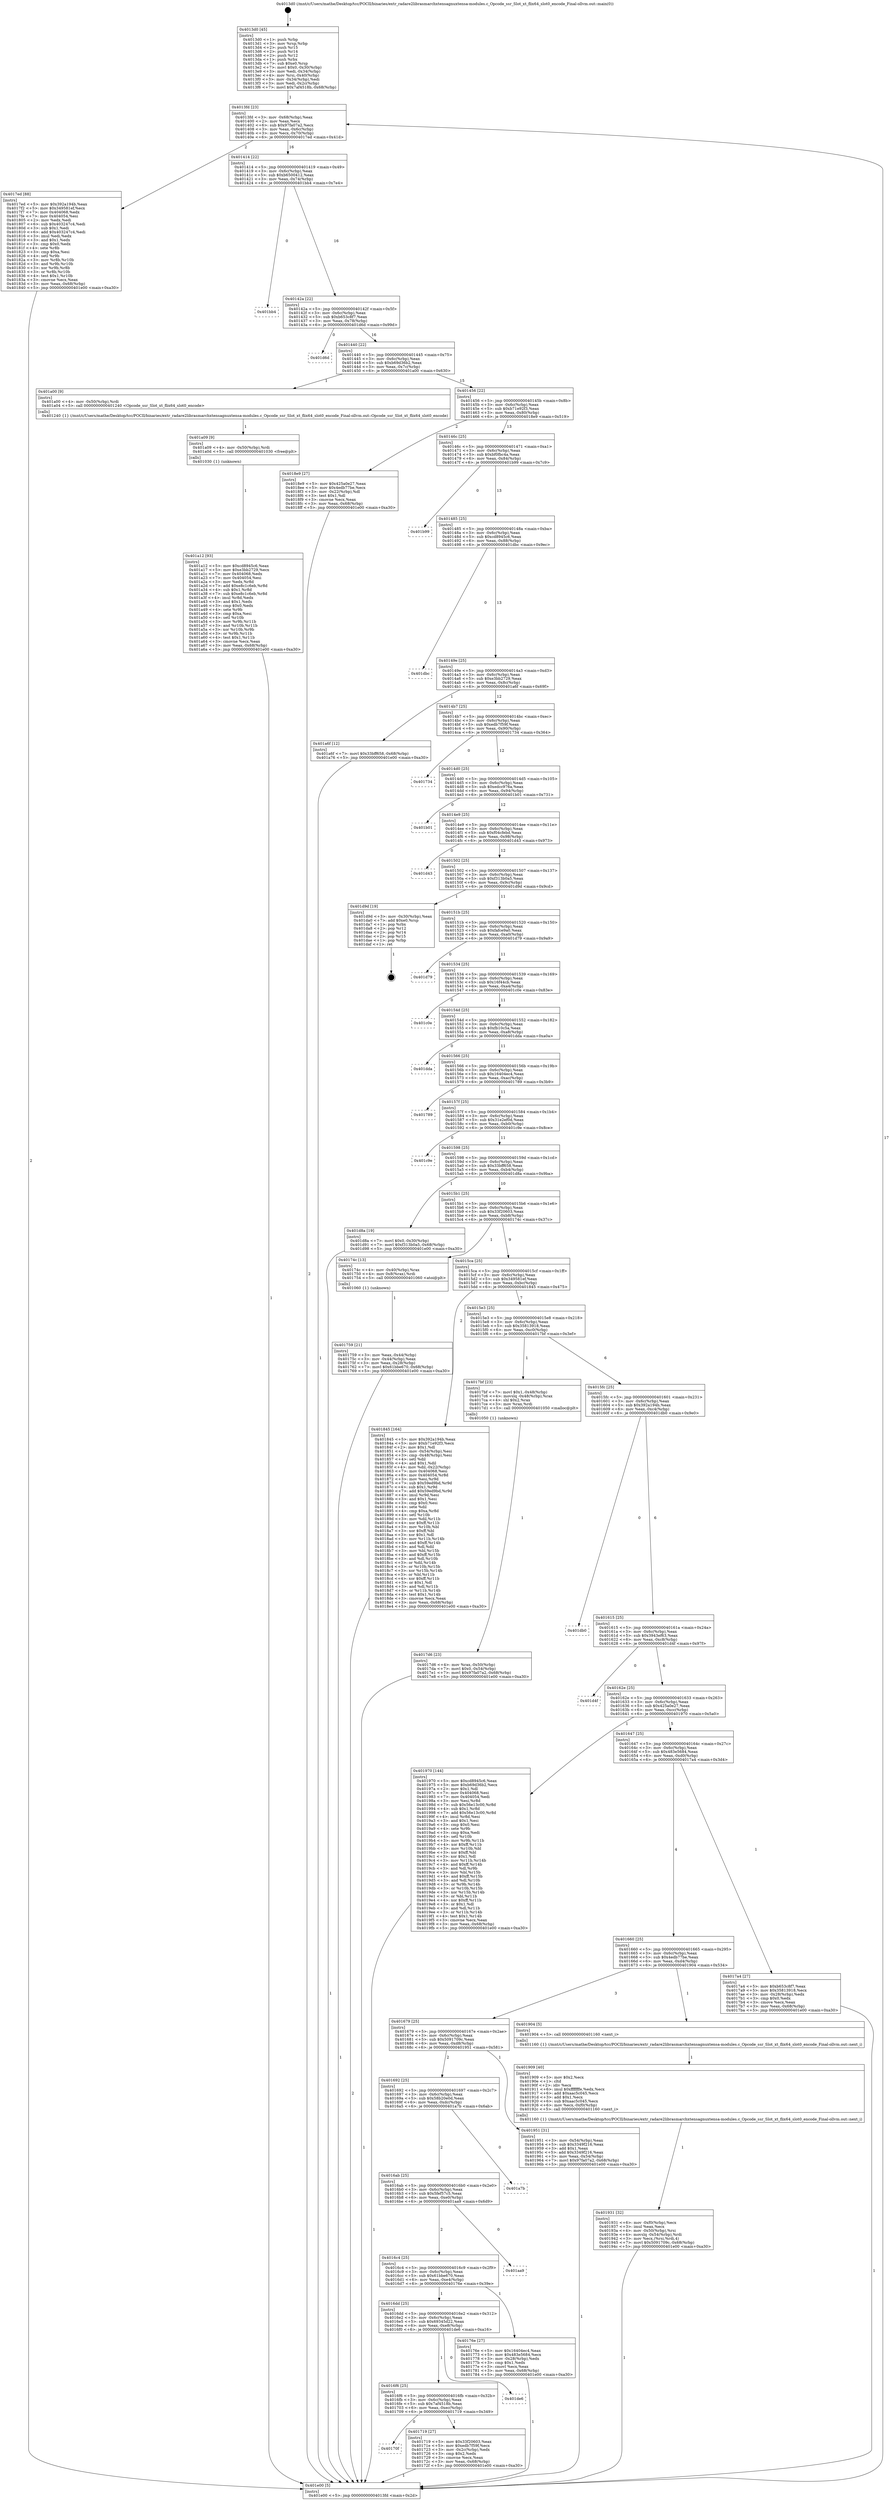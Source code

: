 digraph "0x4013d0" {
  label = "0x4013d0 (/mnt/c/Users/mathe/Desktop/tcc/POCII/binaries/extr_radare2librasmarchxtensagnuxtensa-modules.c_Opcode_ssr_Slot_xt_flix64_slot0_encode_Final-ollvm.out::main(0))"
  labelloc = "t"
  node[shape=record]

  Entry [label="",width=0.3,height=0.3,shape=circle,fillcolor=black,style=filled]
  "0x4013fd" [label="{
     0x4013fd [23]\l
     | [instrs]\l
     &nbsp;&nbsp;0x4013fd \<+3\>: mov -0x68(%rbp),%eax\l
     &nbsp;&nbsp;0x401400 \<+2\>: mov %eax,%ecx\l
     &nbsp;&nbsp;0x401402 \<+6\>: sub $0x97fa07a2,%ecx\l
     &nbsp;&nbsp;0x401408 \<+3\>: mov %eax,-0x6c(%rbp)\l
     &nbsp;&nbsp;0x40140b \<+3\>: mov %ecx,-0x70(%rbp)\l
     &nbsp;&nbsp;0x40140e \<+6\>: je 00000000004017ed \<main+0x41d\>\l
  }"]
  "0x4017ed" [label="{
     0x4017ed [88]\l
     | [instrs]\l
     &nbsp;&nbsp;0x4017ed \<+5\>: mov $0x392a194b,%eax\l
     &nbsp;&nbsp;0x4017f2 \<+5\>: mov $0x349581ef,%ecx\l
     &nbsp;&nbsp;0x4017f7 \<+7\>: mov 0x404068,%edx\l
     &nbsp;&nbsp;0x4017fe \<+7\>: mov 0x404054,%esi\l
     &nbsp;&nbsp;0x401805 \<+2\>: mov %edx,%edi\l
     &nbsp;&nbsp;0x401807 \<+6\>: sub $0x403247c4,%edi\l
     &nbsp;&nbsp;0x40180d \<+3\>: sub $0x1,%edi\l
     &nbsp;&nbsp;0x401810 \<+6\>: add $0x403247c4,%edi\l
     &nbsp;&nbsp;0x401816 \<+3\>: imul %edi,%edx\l
     &nbsp;&nbsp;0x401819 \<+3\>: and $0x1,%edx\l
     &nbsp;&nbsp;0x40181c \<+3\>: cmp $0x0,%edx\l
     &nbsp;&nbsp;0x40181f \<+4\>: sete %r8b\l
     &nbsp;&nbsp;0x401823 \<+3\>: cmp $0xa,%esi\l
     &nbsp;&nbsp;0x401826 \<+4\>: setl %r9b\l
     &nbsp;&nbsp;0x40182a \<+3\>: mov %r8b,%r10b\l
     &nbsp;&nbsp;0x40182d \<+3\>: and %r9b,%r10b\l
     &nbsp;&nbsp;0x401830 \<+3\>: xor %r9b,%r8b\l
     &nbsp;&nbsp;0x401833 \<+3\>: or %r8b,%r10b\l
     &nbsp;&nbsp;0x401836 \<+4\>: test $0x1,%r10b\l
     &nbsp;&nbsp;0x40183a \<+3\>: cmovne %ecx,%eax\l
     &nbsp;&nbsp;0x40183d \<+3\>: mov %eax,-0x68(%rbp)\l
     &nbsp;&nbsp;0x401840 \<+5\>: jmp 0000000000401e00 \<main+0xa30\>\l
  }"]
  "0x401414" [label="{
     0x401414 [22]\l
     | [instrs]\l
     &nbsp;&nbsp;0x401414 \<+5\>: jmp 0000000000401419 \<main+0x49\>\l
     &nbsp;&nbsp;0x401419 \<+3\>: mov -0x6c(%rbp),%eax\l
     &nbsp;&nbsp;0x40141c \<+5\>: sub $0xb6500412,%eax\l
     &nbsp;&nbsp;0x401421 \<+3\>: mov %eax,-0x74(%rbp)\l
     &nbsp;&nbsp;0x401424 \<+6\>: je 0000000000401bb4 \<main+0x7e4\>\l
  }"]
  Exit [label="",width=0.3,height=0.3,shape=circle,fillcolor=black,style=filled,peripheries=2]
  "0x401bb4" [label="{
     0x401bb4\l
  }", style=dashed]
  "0x40142a" [label="{
     0x40142a [22]\l
     | [instrs]\l
     &nbsp;&nbsp;0x40142a \<+5\>: jmp 000000000040142f \<main+0x5f\>\l
     &nbsp;&nbsp;0x40142f \<+3\>: mov -0x6c(%rbp),%eax\l
     &nbsp;&nbsp;0x401432 \<+5\>: sub $0xb653c8f7,%eax\l
     &nbsp;&nbsp;0x401437 \<+3\>: mov %eax,-0x78(%rbp)\l
     &nbsp;&nbsp;0x40143a \<+6\>: je 0000000000401d6d \<main+0x99d\>\l
  }"]
  "0x401a12" [label="{
     0x401a12 [93]\l
     | [instrs]\l
     &nbsp;&nbsp;0x401a12 \<+5\>: mov $0xcd8945c6,%eax\l
     &nbsp;&nbsp;0x401a17 \<+5\>: mov $0xe3bb2729,%ecx\l
     &nbsp;&nbsp;0x401a1c \<+7\>: mov 0x404068,%edx\l
     &nbsp;&nbsp;0x401a23 \<+7\>: mov 0x404054,%esi\l
     &nbsp;&nbsp;0x401a2a \<+3\>: mov %edx,%r8d\l
     &nbsp;&nbsp;0x401a2d \<+7\>: add $0xe8c1c6eb,%r8d\l
     &nbsp;&nbsp;0x401a34 \<+4\>: sub $0x1,%r8d\l
     &nbsp;&nbsp;0x401a38 \<+7\>: sub $0xe8c1c6eb,%r8d\l
     &nbsp;&nbsp;0x401a3f \<+4\>: imul %r8d,%edx\l
     &nbsp;&nbsp;0x401a43 \<+3\>: and $0x1,%edx\l
     &nbsp;&nbsp;0x401a46 \<+3\>: cmp $0x0,%edx\l
     &nbsp;&nbsp;0x401a49 \<+4\>: sete %r9b\l
     &nbsp;&nbsp;0x401a4d \<+3\>: cmp $0xa,%esi\l
     &nbsp;&nbsp;0x401a50 \<+4\>: setl %r10b\l
     &nbsp;&nbsp;0x401a54 \<+3\>: mov %r9b,%r11b\l
     &nbsp;&nbsp;0x401a57 \<+3\>: and %r10b,%r11b\l
     &nbsp;&nbsp;0x401a5a \<+3\>: xor %r10b,%r9b\l
     &nbsp;&nbsp;0x401a5d \<+3\>: or %r9b,%r11b\l
     &nbsp;&nbsp;0x401a60 \<+4\>: test $0x1,%r11b\l
     &nbsp;&nbsp;0x401a64 \<+3\>: cmovne %ecx,%eax\l
     &nbsp;&nbsp;0x401a67 \<+3\>: mov %eax,-0x68(%rbp)\l
     &nbsp;&nbsp;0x401a6a \<+5\>: jmp 0000000000401e00 \<main+0xa30\>\l
  }"]
  "0x401d6d" [label="{
     0x401d6d\l
  }", style=dashed]
  "0x401440" [label="{
     0x401440 [22]\l
     | [instrs]\l
     &nbsp;&nbsp;0x401440 \<+5\>: jmp 0000000000401445 \<main+0x75\>\l
     &nbsp;&nbsp;0x401445 \<+3\>: mov -0x6c(%rbp),%eax\l
     &nbsp;&nbsp;0x401448 \<+5\>: sub $0xb69d36b2,%eax\l
     &nbsp;&nbsp;0x40144d \<+3\>: mov %eax,-0x7c(%rbp)\l
     &nbsp;&nbsp;0x401450 \<+6\>: je 0000000000401a00 \<main+0x630\>\l
  }"]
  "0x401a09" [label="{
     0x401a09 [9]\l
     | [instrs]\l
     &nbsp;&nbsp;0x401a09 \<+4\>: mov -0x50(%rbp),%rdi\l
     &nbsp;&nbsp;0x401a0d \<+5\>: call 0000000000401030 \<free@plt\>\l
     | [calls]\l
     &nbsp;&nbsp;0x401030 \{1\} (unknown)\l
  }"]
  "0x401a00" [label="{
     0x401a00 [9]\l
     | [instrs]\l
     &nbsp;&nbsp;0x401a00 \<+4\>: mov -0x50(%rbp),%rdi\l
     &nbsp;&nbsp;0x401a04 \<+5\>: call 0000000000401240 \<Opcode_ssr_Slot_xt_flix64_slot0_encode\>\l
     | [calls]\l
     &nbsp;&nbsp;0x401240 \{1\} (/mnt/c/Users/mathe/Desktop/tcc/POCII/binaries/extr_radare2librasmarchxtensagnuxtensa-modules.c_Opcode_ssr_Slot_xt_flix64_slot0_encode_Final-ollvm.out::Opcode_ssr_Slot_xt_flix64_slot0_encode)\l
  }"]
  "0x401456" [label="{
     0x401456 [22]\l
     | [instrs]\l
     &nbsp;&nbsp;0x401456 \<+5\>: jmp 000000000040145b \<main+0x8b\>\l
     &nbsp;&nbsp;0x40145b \<+3\>: mov -0x6c(%rbp),%eax\l
     &nbsp;&nbsp;0x40145e \<+5\>: sub $0xb71e92f3,%eax\l
     &nbsp;&nbsp;0x401463 \<+3\>: mov %eax,-0x80(%rbp)\l
     &nbsp;&nbsp;0x401466 \<+6\>: je 00000000004018e9 \<main+0x519\>\l
  }"]
  "0x401931" [label="{
     0x401931 [32]\l
     | [instrs]\l
     &nbsp;&nbsp;0x401931 \<+6\>: mov -0xf0(%rbp),%ecx\l
     &nbsp;&nbsp;0x401937 \<+3\>: imul %eax,%ecx\l
     &nbsp;&nbsp;0x40193a \<+4\>: mov -0x50(%rbp),%rsi\l
     &nbsp;&nbsp;0x40193e \<+4\>: movslq -0x54(%rbp),%rdi\l
     &nbsp;&nbsp;0x401942 \<+3\>: mov %ecx,(%rsi,%rdi,4)\l
     &nbsp;&nbsp;0x401945 \<+7\>: movl $0x5091709c,-0x68(%rbp)\l
     &nbsp;&nbsp;0x40194c \<+5\>: jmp 0000000000401e00 \<main+0xa30\>\l
  }"]
  "0x4018e9" [label="{
     0x4018e9 [27]\l
     | [instrs]\l
     &nbsp;&nbsp;0x4018e9 \<+5\>: mov $0x425a0e27,%eax\l
     &nbsp;&nbsp;0x4018ee \<+5\>: mov $0x4edb77be,%ecx\l
     &nbsp;&nbsp;0x4018f3 \<+3\>: mov -0x22(%rbp),%dl\l
     &nbsp;&nbsp;0x4018f6 \<+3\>: test $0x1,%dl\l
     &nbsp;&nbsp;0x4018f9 \<+3\>: cmovne %ecx,%eax\l
     &nbsp;&nbsp;0x4018fc \<+3\>: mov %eax,-0x68(%rbp)\l
     &nbsp;&nbsp;0x4018ff \<+5\>: jmp 0000000000401e00 \<main+0xa30\>\l
  }"]
  "0x40146c" [label="{
     0x40146c [25]\l
     | [instrs]\l
     &nbsp;&nbsp;0x40146c \<+5\>: jmp 0000000000401471 \<main+0xa1\>\l
     &nbsp;&nbsp;0x401471 \<+3\>: mov -0x6c(%rbp),%eax\l
     &nbsp;&nbsp;0x401474 \<+5\>: sub $0xbf0fbc4a,%eax\l
     &nbsp;&nbsp;0x401479 \<+6\>: mov %eax,-0x84(%rbp)\l
     &nbsp;&nbsp;0x40147f \<+6\>: je 0000000000401b99 \<main+0x7c9\>\l
  }"]
  "0x401909" [label="{
     0x401909 [40]\l
     | [instrs]\l
     &nbsp;&nbsp;0x401909 \<+5\>: mov $0x2,%ecx\l
     &nbsp;&nbsp;0x40190e \<+1\>: cltd\l
     &nbsp;&nbsp;0x40190f \<+2\>: idiv %ecx\l
     &nbsp;&nbsp;0x401911 \<+6\>: imul $0xfffffffe,%edx,%ecx\l
     &nbsp;&nbsp;0x401917 \<+6\>: add $0xaac5c045,%ecx\l
     &nbsp;&nbsp;0x40191d \<+3\>: add $0x1,%ecx\l
     &nbsp;&nbsp;0x401920 \<+6\>: sub $0xaac5c045,%ecx\l
     &nbsp;&nbsp;0x401926 \<+6\>: mov %ecx,-0xf0(%rbp)\l
     &nbsp;&nbsp;0x40192c \<+5\>: call 0000000000401160 \<next_i\>\l
     | [calls]\l
     &nbsp;&nbsp;0x401160 \{1\} (/mnt/c/Users/mathe/Desktop/tcc/POCII/binaries/extr_radare2librasmarchxtensagnuxtensa-modules.c_Opcode_ssr_Slot_xt_flix64_slot0_encode_Final-ollvm.out::next_i)\l
  }"]
  "0x401b99" [label="{
     0x401b99\l
  }", style=dashed]
  "0x401485" [label="{
     0x401485 [25]\l
     | [instrs]\l
     &nbsp;&nbsp;0x401485 \<+5\>: jmp 000000000040148a \<main+0xba\>\l
     &nbsp;&nbsp;0x40148a \<+3\>: mov -0x6c(%rbp),%eax\l
     &nbsp;&nbsp;0x40148d \<+5\>: sub $0xcd8945c6,%eax\l
     &nbsp;&nbsp;0x401492 \<+6\>: mov %eax,-0x88(%rbp)\l
     &nbsp;&nbsp;0x401498 \<+6\>: je 0000000000401dbc \<main+0x9ec\>\l
  }"]
  "0x4017d6" [label="{
     0x4017d6 [23]\l
     | [instrs]\l
     &nbsp;&nbsp;0x4017d6 \<+4\>: mov %rax,-0x50(%rbp)\l
     &nbsp;&nbsp;0x4017da \<+7\>: movl $0x0,-0x54(%rbp)\l
     &nbsp;&nbsp;0x4017e1 \<+7\>: movl $0x97fa07a2,-0x68(%rbp)\l
     &nbsp;&nbsp;0x4017e8 \<+5\>: jmp 0000000000401e00 \<main+0xa30\>\l
  }"]
  "0x401dbc" [label="{
     0x401dbc\l
  }", style=dashed]
  "0x40149e" [label="{
     0x40149e [25]\l
     | [instrs]\l
     &nbsp;&nbsp;0x40149e \<+5\>: jmp 00000000004014a3 \<main+0xd3\>\l
     &nbsp;&nbsp;0x4014a3 \<+3\>: mov -0x6c(%rbp),%eax\l
     &nbsp;&nbsp;0x4014a6 \<+5\>: sub $0xe3bb2729,%eax\l
     &nbsp;&nbsp;0x4014ab \<+6\>: mov %eax,-0x8c(%rbp)\l
     &nbsp;&nbsp;0x4014b1 \<+6\>: je 0000000000401a6f \<main+0x69f\>\l
  }"]
  "0x401759" [label="{
     0x401759 [21]\l
     | [instrs]\l
     &nbsp;&nbsp;0x401759 \<+3\>: mov %eax,-0x44(%rbp)\l
     &nbsp;&nbsp;0x40175c \<+3\>: mov -0x44(%rbp),%eax\l
     &nbsp;&nbsp;0x40175f \<+3\>: mov %eax,-0x28(%rbp)\l
     &nbsp;&nbsp;0x401762 \<+7\>: movl $0x61bbe670,-0x68(%rbp)\l
     &nbsp;&nbsp;0x401769 \<+5\>: jmp 0000000000401e00 \<main+0xa30\>\l
  }"]
  "0x401a6f" [label="{
     0x401a6f [12]\l
     | [instrs]\l
     &nbsp;&nbsp;0x401a6f \<+7\>: movl $0x33bff658,-0x68(%rbp)\l
     &nbsp;&nbsp;0x401a76 \<+5\>: jmp 0000000000401e00 \<main+0xa30\>\l
  }"]
  "0x4014b7" [label="{
     0x4014b7 [25]\l
     | [instrs]\l
     &nbsp;&nbsp;0x4014b7 \<+5\>: jmp 00000000004014bc \<main+0xec\>\l
     &nbsp;&nbsp;0x4014bc \<+3\>: mov -0x6c(%rbp),%eax\l
     &nbsp;&nbsp;0x4014bf \<+5\>: sub $0xedb7f59f,%eax\l
     &nbsp;&nbsp;0x4014c4 \<+6\>: mov %eax,-0x90(%rbp)\l
     &nbsp;&nbsp;0x4014ca \<+6\>: je 0000000000401734 \<main+0x364\>\l
  }"]
  "0x4013d0" [label="{
     0x4013d0 [45]\l
     | [instrs]\l
     &nbsp;&nbsp;0x4013d0 \<+1\>: push %rbp\l
     &nbsp;&nbsp;0x4013d1 \<+3\>: mov %rsp,%rbp\l
     &nbsp;&nbsp;0x4013d4 \<+2\>: push %r15\l
     &nbsp;&nbsp;0x4013d6 \<+2\>: push %r14\l
     &nbsp;&nbsp;0x4013d8 \<+2\>: push %r12\l
     &nbsp;&nbsp;0x4013da \<+1\>: push %rbx\l
     &nbsp;&nbsp;0x4013db \<+7\>: sub $0xe0,%rsp\l
     &nbsp;&nbsp;0x4013e2 \<+7\>: movl $0x0,-0x30(%rbp)\l
     &nbsp;&nbsp;0x4013e9 \<+3\>: mov %edi,-0x34(%rbp)\l
     &nbsp;&nbsp;0x4013ec \<+4\>: mov %rsi,-0x40(%rbp)\l
     &nbsp;&nbsp;0x4013f0 \<+3\>: mov -0x34(%rbp),%edi\l
     &nbsp;&nbsp;0x4013f3 \<+3\>: mov %edi,-0x2c(%rbp)\l
     &nbsp;&nbsp;0x4013f6 \<+7\>: movl $0x7af4518b,-0x68(%rbp)\l
  }"]
  "0x401734" [label="{
     0x401734\l
  }", style=dashed]
  "0x4014d0" [label="{
     0x4014d0 [25]\l
     | [instrs]\l
     &nbsp;&nbsp;0x4014d0 \<+5\>: jmp 00000000004014d5 \<main+0x105\>\l
     &nbsp;&nbsp;0x4014d5 \<+3\>: mov -0x6c(%rbp),%eax\l
     &nbsp;&nbsp;0x4014d8 \<+5\>: sub $0xedcc976a,%eax\l
     &nbsp;&nbsp;0x4014dd \<+6\>: mov %eax,-0x94(%rbp)\l
     &nbsp;&nbsp;0x4014e3 \<+6\>: je 0000000000401b01 \<main+0x731\>\l
  }"]
  "0x401e00" [label="{
     0x401e00 [5]\l
     | [instrs]\l
     &nbsp;&nbsp;0x401e00 \<+5\>: jmp 00000000004013fd \<main+0x2d\>\l
  }"]
  "0x401b01" [label="{
     0x401b01\l
  }", style=dashed]
  "0x4014e9" [label="{
     0x4014e9 [25]\l
     | [instrs]\l
     &nbsp;&nbsp;0x4014e9 \<+5\>: jmp 00000000004014ee \<main+0x11e\>\l
     &nbsp;&nbsp;0x4014ee \<+3\>: mov -0x6c(%rbp),%eax\l
     &nbsp;&nbsp;0x4014f1 \<+5\>: sub $0xf04cfebd,%eax\l
     &nbsp;&nbsp;0x4014f6 \<+6\>: mov %eax,-0x98(%rbp)\l
     &nbsp;&nbsp;0x4014fc \<+6\>: je 0000000000401d43 \<main+0x973\>\l
  }"]
  "0x40170f" [label="{
     0x40170f\l
  }", style=dashed]
  "0x401d43" [label="{
     0x401d43\l
  }", style=dashed]
  "0x401502" [label="{
     0x401502 [25]\l
     | [instrs]\l
     &nbsp;&nbsp;0x401502 \<+5\>: jmp 0000000000401507 \<main+0x137\>\l
     &nbsp;&nbsp;0x401507 \<+3\>: mov -0x6c(%rbp),%eax\l
     &nbsp;&nbsp;0x40150a \<+5\>: sub $0xf313b0a5,%eax\l
     &nbsp;&nbsp;0x40150f \<+6\>: mov %eax,-0x9c(%rbp)\l
     &nbsp;&nbsp;0x401515 \<+6\>: je 0000000000401d9d \<main+0x9cd\>\l
  }"]
  "0x401719" [label="{
     0x401719 [27]\l
     | [instrs]\l
     &nbsp;&nbsp;0x401719 \<+5\>: mov $0x33f20603,%eax\l
     &nbsp;&nbsp;0x40171e \<+5\>: mov $0xedb7f59f,%ecx\l
     &nbsp;&nbsp;0x401723 \<+3\>: mov -0x2c(%rbp),%edx\l
     &nbsp;&nbsp;0x401726 \<+3\>: cmp $0x2,%edx\l
     &nbsp;&nbsp;0x401729 \<+3\>: cmovne %ecx,%eax\l
     &nbsp;&nbsp;0x40172c \<+3\>: mov %eax,-0x68(%rbp)\l
     &nbsp;&nbsp;0x40172f \<+5\>: jmp 0000000000401e00 \<main+0xa30\>\l
  }"]
  "0x401d9d" [label="{
     0x401d9d [19]\l
     | [instrs]\l
     &nbsp;&nbsp;0x401d9d \<+3\>: mov -0x30(%rbp),%eax\l
     &nbsp;&nbsp;0x401da0 \<+7\>: add $0xe0,%rsp\l
     &nbsp;&nbsp;0x401da7 \<+1\>: pop %rbx\l
     &nbsp;&nbsp;0x401da8 \<+2\>: pop %r12\l
     &nbsp;&nbsp;0x401daa \<+2\>: pop %r14\l
     &nbsp;&nbsp;0x401dac \<+2\>: pop %r15\l
     &nbsp;&nbsp;0x401dae \<+1\>: pop %rbp\l
     &nbsp;&nbsp;0x401daf \<+1\>: ret\l
  }"]
  "0x40151b" [label="{
     0x40151b [25]\l
     | [instrs]\l
     &nbsp;&nbsp;0x40151b \<+5\>: jmp 0000000000401520 \<main+0x150\>\l
     &nbsp;&nbsp;0x401520 \<+3\>: mov -0x6c(%rbp),%eax\l
     &nbsp;&nbsp;0x401523 \<+5\>: sub $0xfafce9a0,%eax\l
     &nbsp;&nbsp;0x401528 \<+6\>: mov %eax,-0xa0(%rbp)\l
     &nbsp;&nbsp;0x40152e \<+6\>: je 0000000000401d79 \<main+0x9a9\>\l
  }"]
  "0x4016f6" [label="{
     0x4016f6 [25]\l
     | [instrs]\l
     &nbsp;&nbsp;0x4016f6 \<+5\>: jmp 00000000004016fb \<main+0x32b\>\l
     &nbsp;&nbsp;0x4016fb \<+3\>: mov -0x6c(%rbp),%eax\l
     &nbsp;&nbsp;0x4016fe \<+5\>: sub $0x7af4518b,%eax\l
     &nbsp;&nbsp;0x401703 \<+6\>: mov %eax,-0xec(%rbp)\l
     &nbsp;&nbsp;0x401709 \<+6\>: je 0000000000401719 \<main+0x349\>\l
  }"]
  "0x401d79" [label="{
     0x401d79\l
  }", style=dashed]
  "0x401534" [label="{
     0x401534 [25]\l
     | [instrs]\l
     &nbsp;&nbsp;0x401534 \<+5\>: jmp 0000000000401539 \<main+0x169\>\l
     &nbsp;&nbsp;0x401539 \<+3\>: mov -0x6c(%rbp),%eax\l
     &nbsp;&nbsp;0x40153c \<+5\>: sub $0x16f44cb,%eax\l
     &nbsp;&nbsp;0x401541 \<+6\>: mov %eax,-0xa4(%rbp)\l
     &nbsp;&nbsp;0x401547 \<+6\>: je 0000000000401c0e \<main+0x83e\>\l
  }"]
  "0x401de6" [label="{
     0x401de6\l
  }", style=dashed]
  "0x401c0e" [label="{
     0x401c0e\l
  }", style=dashed]
  "0x40154d" [label="{
     0x40154d [25]\l
     | [instrs]\l
     &nbsp;&nbsp;0x40154d \<+5\>: jmp 0000000000401552 \<main+0x182\>\l
     &nbsp;&nbsp;0x401552 \<+3\>: mov -0x6c(%rbp),%eax\l
     &nbsp;&nbsp;0x401555 \<+5\>: sub $0xfb10c5a,%eax\l
     &nbsp;&nbsp;0x40155a \<+6\>: mov %eax,-0xa8(%rbp)\l
     &nbsp;&nbsp;0x401560 \<+6\>: je 0000000000401dda \<main+0xa0a\>\l
  }"]
  "0x4016dd" [label="{
     0x4016dd [25]\l
     | [instrs]\l
     &nbsp;&nbsp;0x4016dd \<+5\>: jmp 00000000004016e2 \<main+0x312\>\l
     &nbsp;&nbsp;0x4016e2 \<+3\>: mov -0x6c(%rbp),%eax\l
     &nbsp;&nbsp;0x4016e5 \<+5\>: sub $0x69345d22,%eax\l
     &nbsp;&nbsp;0x4016ea \<+6\>: mov %eax,-0xe8(%rbp)\l
     &nbsp;&nbsp;0x4016f0 \<+6\>: je 0000000000401de6 \<main+0xa16\>\l
  }"]
  "0x401dda" [label="{
     0x401dda\l
  }", style=dashed]
  "0x401566" [label="{
     0x401566 [25]\l
     | [instrs]\l
     &nbsp;&nbsp;0x401566 \<+5\>: jmp 000000000040156b \<main+0x19b\>\l
     &nbsp;&nbsp;0x40156b \<+3\>: mov -0x6c(%rbp),%eax\l
     &nbsp;&nbsp;0x40156e \<+5\>: sub $0x16404ec4,%eax\l
     &nbsp;&nbsp;0x401573 \<+6\>: mov %eax,-0xac(%rbp)\l
     &nbsp;&nbsp;0x401579 \<+6\>: je 0000000000401789 \<main+0x3b9\>\l
  }"]
  "0x40176e" [label="{
     0x40176e [27]\l
     | [instrs]\l
     &nbsp;&nbsp;0x40176e \<+5\>: mov $0x16404ec4,%eax\l
     &nbsp;&nbsp;0x401773 \<+5\>: mov $0x483e5684,%ecx\l
     &nbsp;&nbsp;0x401778 \<+3\>: mov -0x28(%rbp),%edx\l
     &nbsp;&nbsp;0x40177b \<+3\>: cmp $0x1,%edx\l
     &nbsp;&nbsp;0x40177e \<+3\>: cmovl %ecx,%eax\l
     &nbsp;&nbsp;0x401781 \<+3\>: mov %eax,-0x68(%rbp)\l
     &nbsp;&nbsp;0x401784 \<+5\>: jmp 0000000000401e00 \<main+0xa30\>\l
  }"]
  "0x401789" [label="{
     0x401789\l
  }", style=dashed]
  "0x40157f" [label="{
     0x40157f [25]\l
     | [instrs]\l
     &nbsp;&nbsp;0x40157f \<+5\>: jmp 0000000000401584 \<main+0x1b4\>\l
     &nbsp;&nbsp;0x401584 \<+3\>: mov -0x6c(%rbp),%eax\l
     &nbsp;&nbsp;0x401587 \<+5\>: sub $0x31e2ef0d,%eax\l
     &nbsp;&nbsp;0x40158c \<+6\>: mov %eax,-0xb0(%rbp)\l
     &nbsp;&nbsp;0x401592 \<+6\>: je 0000000000401c9e \<main+0x8ce\>\l
  }"]
  "0x4016c4" [label="{
     0x4016c4 [25]\l
     | [instrs]\l
     &nbsp;&nbsp;0x4016c4 \<+5\>: jmp 00000000004016c9 \<main+0x2f9\>\l
     &nbsp;&nbsp;0x4016c9 \<+3\>: mov -0x6c(%rbp),%eax\l
     &nbsp;&nbsp;0x4016cc \<+5\>: sub $0x61bbe670,%eax\l
     &nbsp;&nbsp;0x4016d1 \<+6\>: mov %eax,-0xe4(%rbp)\l
     &nbsp;&nbsp;0x4016d7 \<+6\>: je 000000000040176e \<main+0x39e\>\l
  }"]
  "0x401c9e" [label="{
     0x401c9e\l
  }", style=dashed]
  "0x401598" [label="{
     0x401598 [25]\l
     | [instrs]\l
     &nbsp;&nbsp;0x401598 \<+5\>: jmp 000000000040159d \<main+0x1cd\>\l
     &nbsp;&nbsp;0x40159d \<+3\>: mov -0x6c(%rbp),%eax\l
     &nbsp;&nbsp;0x4015a0 \<+5\>: sub $0x33bff658,%eax\l
     &nbsp;&nbsp;0x4015a5 \<+6\>: mov %eax,-0xb4(%rbp)\l
     &nbsp;&nbsp;0x4015ab \<+6\>: je 0000000000401d8a \<main+0x9ba\>\l
  }"]
  "0x401aa9" [label="{
     0x401aa9\l
  }", style=dashed]
  "0x401d8a" [label="{
     0x401d8a [19]\l
     | [instrs]\l
     &nbsp;&nbsp;0x401d8a \<+7\>: movl $0x0,-0x30(%rbp)\l
     &nbsp;&nbsp;0x401d91 \<+7\>: movl $0xf313b0a5,-0x68(%rbp)\l
     &nbsp;&nbsp;0x401d98 \<+5\>: jmp 0000000000401e00 \<main+0xa30\>\l
  }"]
  "0x4015b1" [label="{
     0x4015b1 [25]\l
     | [instrs]\l
     &nbsp;&nbsp;0x4015b1 \<+5\>: jmp 00000000004015b6 \<main+0x1e6\>\l
     &nbsp;&nbsp;0x4015b6 \<+3\>: mov -0x6c(%rbp),%eax\l
     &nbsp;&nbsp;0x4015b9 \<+5\>: sub $0x33f20603,%eax\l
     &nbsp;&nbsp;0x4015be \<+6\>: mov %eax,-0xb8(%rbp)\l
     &nbsp;&nbsp;0x4015c4 \<+6\>: je 000000000040174c \<main+0x37c\>\l
  }"]
  "0x4016ab" [label="{
     0x4016ab [25]\l
     | [instrs]\l
     &nbsp;&nbsp;0x4016ab \<+5\>: jmp 00000000004016b0 \<main+0x2e0\>\l
     &nbsp;&nbsp;0x4016b0 \<+3\>: mov -0x6c(%rbp),%eax\l
     &nbsp;&nbsp;0x4016b3 \<+5\>: sub $0x5fef57c5,%eax\l
     &nbsp;&nbsp;0x4016b8 \<+6\>: mov %eax,-0xe0(%rbp)\l
     &nbsp;&nbsp;0x4016be \<+6\>: je 0000000000401aa9 \<main+0x6d9\>\l
  }"]
  "0x40174c" [label="{
     0x40174c [13]\l
     | [instrs]\l
     &nbsp;&nbsp;0x40174c \<+4\>: mov -0x40(%rbp),%rax\l
     &nbsp;&nbsp;0x401750 \<+4\>: mov 0x8(%rax),%rdi\l
     &nbsp;&nbsp;0x401754 \<+5\>: call 0000000000401060 \<atoi@plt\>\l
     | [calls]\l
     &nbsp;&nbsp;0x401060 \{1\} (unknown)\l
  }"]
  "0x4015ca" [label="{
     0x4015ca [25]\l
     | [instrs]\l
     &nbsp;&nbsp;0x4015ca \<+5\>: jmp 00000000004015cf \<main+0x1ff\>\l
     &nbsp;&nbsp;0x4015cf \<+3\>: mov -0x6c(%rbp),%eax\l
     &nbsp;&nbsp;0x4015d2 \<+5\>: sub $0x349581ef,%eax\l
     &nbsp;&nbsp;0x4015d7 \<+6\>: mov %eax,-0xbc(%rbp)\l
     &nbsp;&nbsp;0x4015dd \<+6\>: je 0000000000401845 \<main+0x475\>\l
  }"]
  "0x401a7b" [label="{
     0x401a7b\l
  }", style=dashed]
  "0x401845" [label="{
     0x401845 [164]\l
     | [instrs]\l
     &nbsp;&nbsp;0x401845 \<+5\>: mov $0x392a194b,%eax\l
     &nbsp;&nbsp;0x40184a \<+5\>: mov $0xb71e92f3,%ecx\l
     &nbsp;&nbsp;0x40184f \<+2\>: mov $0x1,%dl\l
     &nbsp;&nbsp;0x401851 \<+3\>: mov -0x54(%rbp),%esi\l
     &nbsp;&nbsp;0x401854 \<+3\>: cmp -0x48(%rbp),%esi\l
     &nbsp;&nbsp;0x401857 \<+4\>: setl %dil\l
     &nbsp;&nbsp;0x40185b \<+4\>: and $0x1,%dil\l
     &nbsp;&nbsp;0x40185f \<+4\>: mov %dil,-0x22(%rbp)\l
     &nbsp;&nbsp;0x401863 \<+7\>: mov 0x404068,%esi\l
     &nbsp;&nbsp;0x40186a \<+8\>: mov 0x404054,%r8d\l
     &nbsp;&nbsp;0x401872 \<+3\>: mov %esi,%r9d\l
     &nbsp;&nbsp;0x401875 \<+7\>: sub $0x59ed9bd,%r9d\l
     &nbsp;&nbsp;0x40187c \<+4\>: sub $0x1,%r9d\l
     &nbsp;&nbsp;0x401880 \<+7\>: add $0x59ed9bd,%r9d\l
     &nbsp;&nbsp;0x401887 \<+4\>: imul %r9d,%esi\l
     &nbsp;&nbsp;0x40188b \<+3\>: and $0x1,%esi\l
     &nbsp;&nbsp;0x40188e \<+3\>: cmp $0x0,%esi\l
     &nbsp;&nbsp;0x401891 \<+4\>: sete %dil\l
     &nbsp;&nbsp;0x401895 \<+4\>: cmp $0xa,%r8d\l
     &nbsp;&nbsp;0x401899 \<+4\>: setl %r10b\l
     &nbsp;&nbsp;0x40189d \<+3\>: mov %dil,%r11b\l
     &nbsp;&nbsp;0x4018a0 \<+4\>: xor $0xff,%r11b\l
     &nbsp;&nbsp;0x4018a4 \<+3\>: mov %r10b,%bl\l
     &nbsp;&nbsp;0x4018a7 \<+3\>: xor $0xff,%bl\l
     &nbsp;&nbsp;0x4018aa \<+3\>: xor $0x1,%dl\l
     &nbsp;&nbsp;0x4018ad \<+3\>: mov %r11b,%r14b\l
     &nbsp;&nbsp;0x4018b0 \<+4\>: and $0xff,%r14b\l
     &nbsp;&nbsp;0x4018b4 \<+3\>: and %dl,%dil\l
     &nbsp;&nbsp;0x4018b7 \<+3\>: mov %bl,%r15b\l
     &nbsp;&nbsp;0x4018ba \<+4\>: and $0xff,%r15b\l
     &nbsp;&nbsp;0x4018be \<+3\>: and %dl,%r10b\l
     &nbsp;&nbsp;0x4018c1 \<+3\>: or %dil,%r14b\l
     &nbsp;&nbsp;0x4018c4 \<+3\>: or %r10b,%r15b\l
     &nbsp;&nbsp;0x4018c7 \<+3\>: xor %r15b,%r14b\l
     &nbsp;&nbsp;0x4018ca \<+3\>: or %bl,%r11b\l
     &nbsp;&nbsp;0x4018cd \<+4\>: xor $0xff,%r11b\l
     &nbsp;&nbsp;0x4018d1 \<+3\>: or $0x1,%dl\l
     &nbsp;&nbsp;0x4018d4 \<+3\>: and %dl,%r11b\l
     &nbsp;&nbsp;0x4018d7 \<+3\>: or %r11b,%r14b\l
     &nbsp;&nbsp;0x4018da \<+4\>: test $0x1,%r14b\l
     &nbsp;&nbsp;0x4018de \<+3\>: cmovne %ecx,%eax\l
     &nbsp;&nbsp;0x4018e1 \<+3\>: mov %eax,-0x68(%rbp)\l
     &nbsp;&nbsp;0x4018e4 \<+5\>: jmp 0000000000401e00 \<main+0xa30\>\l
  }"]
  "0x4015e3" [label="{
     0x4015e3 [25]\l
     | [instrs]\l
     &nbsp;&nbsp;0x4015e3 \<+5\>: jmp 00000000004015e8 \<main+0x218\>\l
     &nbsp;&nbsp;0x4015e8 \<+3\>: mov -0x6c(%rbp),%eax\l
     &nbsp;&nbsp;0x4015eb \<+5\>: sub $0x35813918,%eax\l
     &nbsp;&nbsp;0x4015f0 \<+6\>: mov %eax,-0xc0(%rbp)\l
     &nbsp;&nbsp;0x4015f6 \<+6\>: je 00000000004017bf \<main+0x3ef\>\l
  }"]
  "0x401692" [label="{
     0x401692 [25]\l
     | [instrs]\l
     &nbsp;&nbsp;0x401692 \<+5\>: jmp 0000000000401697 \<main+0x2c7\>\l
     &nbsp;&nbsp;0x401697 \<+3\>: mov -0x6c(%rbp),%eax\l
     &nbsp;&nbsp;0x40169a \<+5\>: sub $0x58b20e0d,%eax\l
     &nbsp;&nbsp;0x40169f \<+6\>: mov %eax,-0xdc(%rbp)\l
     &nbsp;&nbsp;0x4016a5 \<+6\>: je 0000000000401a7b \<main+0x6ab\>\l
  }"]
  "0x4017bf" [label="{
     0x4017bf [23]\l
     | [instrs]\l
     &nbsp;&nbsp;0x4017bf \<+7\>: movl $0x1,-0x48(%rbp)\l
     &nbsp;&nbsp;0x4017c6 \<+4\>: movslq -0x48(%rbp),%rax\l
     &nbsp;&nbsp;0x4017ca \<+4\>: shl $0x2,%rax\l
     &nbsp;&nbsp;0x4017ce \<+3\>: mov %rax,%rdi\l
     &nbsp;&nbsp;0x4017d1 \<+5\>: call 0000000000401050 \<malloc@plt\>\l
     | [calls]\l
     &nbsp;&nbsp;0x401050 \{1\} (unknown)\l
  }"]
  "0x4015fc" [label="{
     0x4015fc [25]\l
     | [instrs]\l
     &nbsp;&nbsp;0x4015fc \<+5\>: jmp 0000000000401601 \<main+0x231\>\l
     &nbsp;&nbsp;0x401601 \<+3\>: mov -0x6c(%rbp),%eax\l
     &nbsp;&nbsp;0x401604 \<+5\>: sub $0x392a194b,%eax\l
     &nbsp;&nbsp;0x401609 \<+6\>: mov %eax,-0xc4(%rbp)\l
     &nbsp;&nbsp;0x40160f \<+6\>: je 0000000000401db0 \<main+0x9e0\>\l
  }"]
  "0x401951" [label="{
     0x401951 [31]\l
     | [instrs]\l
     &nbsp;&nbsp;0x401951 \<+3\>: mov -0x54(%rbp),%eax\l
     &nbsp;&nbsp;0x401954 \<+5\>: sub $0x3349f216,%eax\l
     &nbsp;&nbsp;0x401959 \<+3\>: add $0x1,%eax\l
     &nbsp;&nbsp;0x40195c \<+5\>: add $0x3349f216,%eax\l
     &nbsp;&nbsp;0x401961 \<+3\>: mov %eax,-0x54(%rbp)\l
     &nbsp;&nbsp;0x401964 \<+7\>: movl $0x97fa07a2,-0x68(%rbp)\l
     &nbsp;&nbsp;0x40196b \<+5\>: jmp 0000000000401e00 \<main+0xa30\>\l
  }"]
  "0x401db0" [label="{
     0x401db0\l
  }", style=dashed]
  "0x401615" [label="{
     0x401615 [25]\l
     | [instrs]\l
     &nbsp;&nbsp;0x401615 \<+5\>: jmp 000000000040161a \<main+0x24a\>\l
     &nbsp;&nbsp;0x40161a \<+3\>: mov -0x6c(%rbp),%eax\l
     &nbsp;&nbsp;0x40161d \<+5\>: sub $0x3943ef63,%eax\l
     &nbsp;&nbsp;0x401622 \<+6\>: mov %eax,-0xc8(%rbp)\l
     &nbsp;&nbsp;0x401628 \<+6\>: je 0000000000401d4f \<main+0x97f\>\l
  }"]
  "0x401679" [label="{
     0x401679 [25]\l
     | [instrs]\l
     &nbsp;&nbsp;0x401679 \<+5\>: jmp 000000000040167e \<main+0x2ae\>\l
     &nbsp;&nbsp;0x40167e \<+3\>: mov -0x6c(%rbp),%eax\l
     &nbsp;&nbsp;0x401681 \<+5\>: sub $0x5091709c,%eax\l
     &nbsp;&nbsp;0x401686 \<+6\>: mov %eax,-0xd8(%rbp)\l
     &nbsp;&nbsp;0x40168c \<+6\>: je 0000000000401951 \<main+0x581\>\l
  }"]
  "0x401d4f" [label="{
     0x401d4f\l
  }", style=dashed]
  "0x40162e" [label="{
     0x40162e [25]\l
     | [instrs]\l
     &nbsp;&nbsp;0x40162e \<+5\>: jmp 0000000000401633 \<main+0x263\>\l
     &nbsp;&nbsp;0x401633 \<+3\>: mov -0x6c(%rbp),%eax\l
     &nbsp;&nbsp;0x401636 \<+5\>: sub $0x425a0e27,%eax\l
     &nbsp;&nbsp;0x40163b \<+6\>: mov %eax,-0xcc(%rbp)\l
     &nbsp;&nbsp;0x401641 \<+6\>: je 0000000000401970 \<main+0x5a0\>\l
  }"]
  "0x401904" [label="{
     0x401904 [5]\l
     | [instrs]\l
     &nbsp;&nbsp;0x401904 \<+5\>: call 0000000000401160 \<next_i\>\l
     | [calls]\l
     &nbsp;&nbsp;0x401160 \{1\} (/mnt/c/Users/mathe/Desktop/tcc/POCII/binaries/extr_radare2librasmarchxtensagnuxtensa-modules.c_Opcode_ssr_Slot_xt_flix64_slot0_encode_Final-ollvm.out::next_i)\l
  }"]
  "0x401970" [label="{
     0x401970 [144]\l
     | [instrs]\l
     &nbsp;&nbsp;0x401970 \<+5\>: mov $0xcd8945c6,%eax\l
     &nbsp;&nbsp;0x401975 \<+5\>: mov $0xb69d36b2,%ecx\l
     &nbsp;&nbsp;0x40197a \<+2\>: mov $0x1,%dl\l
     &nbsp;&nbsp;0x40197c \<+7\>: mov 0x404068,%esi\l
     &nbsp;&nbsp;0x401983 \<+7\>: mov 0x404054,%edi\l
     &nbsp;&nbsp;0x40198a \<+3\>: mov %esi,%r8d\l
     &nbsp;&nbsp;0x40198d \<+7\>: sub $0x56e13c00,%r8d\l
     &nbsp;&nbsp;0x401994 \<+4\>: sub $0x1,%r8d\l
     &nbsp;&nbsp;0x401998 \<+7\>: add $0x56e13c00,%r8d\l
     &nbsp;&nbsp;0x40199f \<+4\>: imul %r8d,%esi\l
     &nbsp;&nbsp;0x4019a3 \<+3\>: and $0x1,%esi\l
     &nbsp;&nbsp;0x4019a6 \<+3\>: cmp $0x0,%esi\l
     &nbsp;&nbsp;0x4019a9 \<+4\>: sete %r9b\l
     &nbsp;&nbsp;0x4019ad \<+3\>: cmp $0xa,%edi\l
     &nbsp;&nbsp;0x4019b0 \<+4\>: setl %r10b\l
     &nbsp;&nbsp;0x4019b4 \<+3\>: mov %r9b,%r11b\l
     &nbsp;&nbsp;0x4019b7 \<+4\>: xor $0xff,%r11b\l
     &nbsp;&nbsp;0x4019bb \<+3\>: mov %r10b,%bl\l
     &nbsp;&nbsp;0x4019be \<+3\>: xor $0xff,%bl\l
     &nbsp;&nbsp;0x4019c1 \<+3\>: xor $0x1,%dl\l
     &nbsp;&nbsp;0x4019c4 \<+3\>: mov %r11b,%r14b\l
     &nbsp;&nbsp;0x4019c7 \<+4\>: and $0xff,%r14b\l
     &nbsp;&nbsp;0x4019cb \<+3\>: and %dl,%r9b\l
     &nbsp;&nbsp;0x4019ce \<+3\>: mov %bl,%r15b\l
     &nbsp;&nbsp;0x4019d1 \<+4\>: and $0xff,%r15b\l
     &nbsp;&nbsp;0x4019d5 \<+3\>: and %dl,%r10b\l
     &nbsp;&nbsp;0x4019d8 \<+3\>: or %r9b,%r14b\l
     &nbsp;&nbsp;0x4019db \<+3\>: or %r10b,%r15b\l
     &nbsp;&nbsp;0x4019de \<+3\>: xor %r15b,%r14b\l
     &nbsp;&nbsp;0x4019e1 \<+3\>: or %bl,%r11b\l
     &nbsp;&nbsp;0x4019e4 \<+4\>: xor $0xff,%r11b\l
     &nbsp;&nbsp;0x4019e8 \<+3\>: or $0x1,%dl\l
     &nbsp;&nbsp;0x4019eb \<+3\>: and %dl,%r11b\l
     &nbsp;&nbsp;0x4019ee \<+3\>: or %r11b,%r14b\l
     &nbsp;&nbsp;0x4019f1 \<+4\>: test $0x1,%r14b\l
     &nbsp;&nbsp;0x4019f5 \<+3\>: cmovne %ecx,%eax\l
     &nbsp;&nbsp;0x4019f8 \<+3\>: mov %eax,-0x68(%rbp)\l
     &nbsp;&nbsp;0x4019fb \<+5\>: jmp 0000000000401e00 \<main+0xa30\>\l
  }"]
  "0x401647" [label="{
     0x401647 [25]\l
     | [instrs]\l
     &nbsp;&nbsp;0x401647 \<+5\>: jmp 000000000040164c \<main+0x27c\>\l
     &nbsp;&nbsp;0x40164c \<+3\>: mov -0x6c(%rbp),%eax\l
     &nbsp;&nbsp;0x40164f \<+5\>: sub $0x483e5684,%eax\l
     &nbsp;&nbsp;0x401654 \<+6\>: mov %eax,-0xd0(%rbp)\l
     &nbsp;&nbsp;0x40165a \<+6\>: je 00000000004017a4 \<main+0x3d4\>\l
  }"]
  "0x401660" [label="{
     0x401660 [25]\l
     | [instrs]\l
     &nbsp;&nbsp;0x401660 \<+5\>: jmp 0000000000401665 \<main+0x295\>\l
     &nbsp;&nbsp;0x401665 \<+3\>: mov -0x6c(%rbp),%eax\l
     &nbsp;&nbsp;0x401668 \<+5\>: sub $0x4edb77be,%eax\l
     &nbsp;&nbsp;0x40166d \<+6\>: mov %eax,-0xd4(%rbp)\l
     &nbsp;&nbsp;0x401673 \<+6\>: je 0000000000401904 \<main+0x534\>\l
  }"]
  "0x4017a4" [label="{
     0x4017a4 [27]\l
     | [instrs]\l
     &nbsp;&nbsp;0x4017a4 \<+5\>: mov $0xb653c8f7,%eax\l
     &nbsp;&nbsp;0x4017a9 \<+5\>: mov $0x35813918,%ecx\l
     &nbsp;&nbsp;0x4017ae \<+3\>: mov -0x28(%rbp),%edx\l
     &nbsp;&nbsp;0x4017b1 \<+3\>: cmp $0x0,%edx\l
     &nbsp;&nbsp;0x4017b4 \<+3\>: cmove %ecx,%eax\l
     &nbsp;&nbsp;0x4017b7 \<+3\>: mov %eax,-0x68(%rbp)\l
     &nbsp;&nbsp;0x4017ba \<+5\>: jmp 0000000000401e00 \<main+0xa30\>\l
  }"]
  Entry -> "0x4013d0" [label=" 1"]
  "0x4013fd" -> "0x4017ed" [label=" 2"]
  "0x4013fd" -> "0x401414" [label=" 16"]
  "0x401d9d" -> Exit [label=" 1"]
  "0x401414" -> "0x401bb4" [label=" 0"]
  "0x401414" -> "0x40142a" [label=" 16"]
  "0x401d8a" -> "0x401e00" [label=" 1"]
  "0x40142a" -> "0x401d6d" [label=" 0"]
  "0x40142a" -> "0x401440" [label=" 16"]
  "0x401a6f" -> "0x401e00" [label=" 1"]
  "0x401440" -> "0x401a00" [label=" 1"]
  "0x401440" -> "0x401456" [label=" 15"]
  "0x401a12" -> "0x401e00" [label=" 1"]
  "0x401456" -> "0x4018e9" [label=" 2"]
  "0x401456" -> "0x40146c" [label=" 13"]
  "0x401a09" -> "0x401a12" [label=" 1"]
  "0x40146c" -> "0x401b99" [label=" 0"]
  "0x40146c" -> "0x401485" [label=" 13"]
  "0x401a00" -> "0x401a09" [label=" 1"]
  "0x401485" -> "0x401dbc" [label=" 0"]
  "0x401485" -> "0x40149e" [label=" 13"]
  "0x401970" -> "0x401e00" [label=" 1"]
  "0x40149e" -> "0x401a6f" [label=" 1"]
  "0x40149e" -> "0x4014b7" [label=" 12"]
  "0x401951" -> "0x401e00" [label=" 1"]
  "0x4014b7" -> "0x401734" [label=" 0"]
  "0x4014b7" -> "0x4014d0" [label=" 12"]
  "0x401931" -> "0x401e00" [label=" 1"]
  "0x4014d0" -> "0x401b01" [label=" 0"]
  "0x4014d0" -> "0x4014e9" [label=" 12"]
  "0x401909" -> "0x401931" [label=" 1"]
  "0x4014e9" -> "0x401d43" [label=" 0"]
  "0x4014e9" -> "0x401502" [label=" 12"]
  "0x401904" -> "0x401909" [label=" 1"]
  "0x401502" -> "0x401d9d" [label=" 1"]
  "0x401502" -> "0x40151b" [label=" 11"]
  "0x4018e9" -> "0x401e00" [label=" 2"]
  "0x40151b" -> "0x401d79" [label=" 0"]
  "0x40151b" -> "0x401534" [label=" 11"]
  "0x4017ed" -> "0x401e00" [label=" 2"]
  "0x401534" -> "0x401c0e" [label=" 0"]
  "0x401534" -> "0x40154d" [label=" 11"]
  "0x4017d6" -> "0x401e00" [label=" 1"]
  "0x40154d" -> "0x401dda" [label=" 0"]
  "0x40154d" -> "0x401566" [label=" 11"]
  "0x4017a4" -> "0x401e00" [label=" 1"]
  "0x401566" -> "0x401789" [label=" 0"]
  "0x401566" -> "0x40157f" [label=" 11"]
  "0x40176e" -> "0x401e00" [label=" 1"]
  "0x40157f" -> "0x401c9e" [label=" 0"]
  "0x40157f" -> "0x401598" [label=" 11"]
  "0x40174c" -> "0x401759" [label=" 1"]
  "0x401598" -> "0x401d8a" [label=" 1"]
  "0x401598" -> "0x4015b1" [label=" 10"]
  "0x401e00" -> "0x4013fd" [label=" 17"]
  "0x4015b1" -> "0x40174c" [label=" 1"]
  "0x4015b1" -> "0x4015ca" [label=" 9"]
  "0x401719" -> "0x401e00" [label=" 1"]
  "0x4015ca" -> "0x401845" [label=" 2"]
  "0x4015ca" -> "0x4015e3" [label=" 7"]
  "0x4016f6" -> "0x40170f" [label=" 0"]
  "0x4015e3" -> "0x4017bf" [label=" 1"]
  "0x4015e3" -> "0x4015fc" [label=" 6"]
  "0x401845" -> "0x401e00" [label=" 2"]
  "0x4015fc" -> "0x401db0" [label=" 0"]
  "0x4015fc" -> "0x401615" [label=" 6"]
  "0x4016dd" -> "0x4016f6" [label=" 1"]
  "0x401615" -> "0x401d4f" [label=" 0"]
  "0x401615" -> "0x40162e" [label=" 6"]
  "0x4017bf" -> "0x4017d6" [label=" 1"]
  "0x40162e" -> "0x401970" [label=" 1"]
  "0x40162e" -> "0x401647" [label=" 5"]
  "0x4016c4" -> "0x4016dd" [label=" 1"]
  "0x401647" -> "0x4017a4" [label=" 1"]
  "0x401647" -> "0x401660" [label=" 4"]
  "0x4016c4" -> "0x40176e" [label=" 1"]
  "0x401660" -> "0x401904" [label=" 1"]
  "0x401660" -> "0x401679" [label=" 3"]
  "0x4016dd" -> "0x401de6" [label=" 0"]
  "0x401679" -> "0x401951" [label=" 1"]
  "0x401679" -> "0x401692" [label=" 2"]
  "0x4016f6" -> "0x401719" [label=" 1"]
  "0x401692" -> "0x401a7b" [label=" 0"]
  "0x401692" -> "0x4016ab" [label=" 2"]
  "0x4013d0" -> "0x4013fd" [label=" 1"]
  "0x4016ab" -> "0x401aa9" [label=" 0"]
  "0x4016ab" -> "0x4016c4" [label=" 2"]
  "0x401759" -> "0x401e00" [label=" 1"]
}
